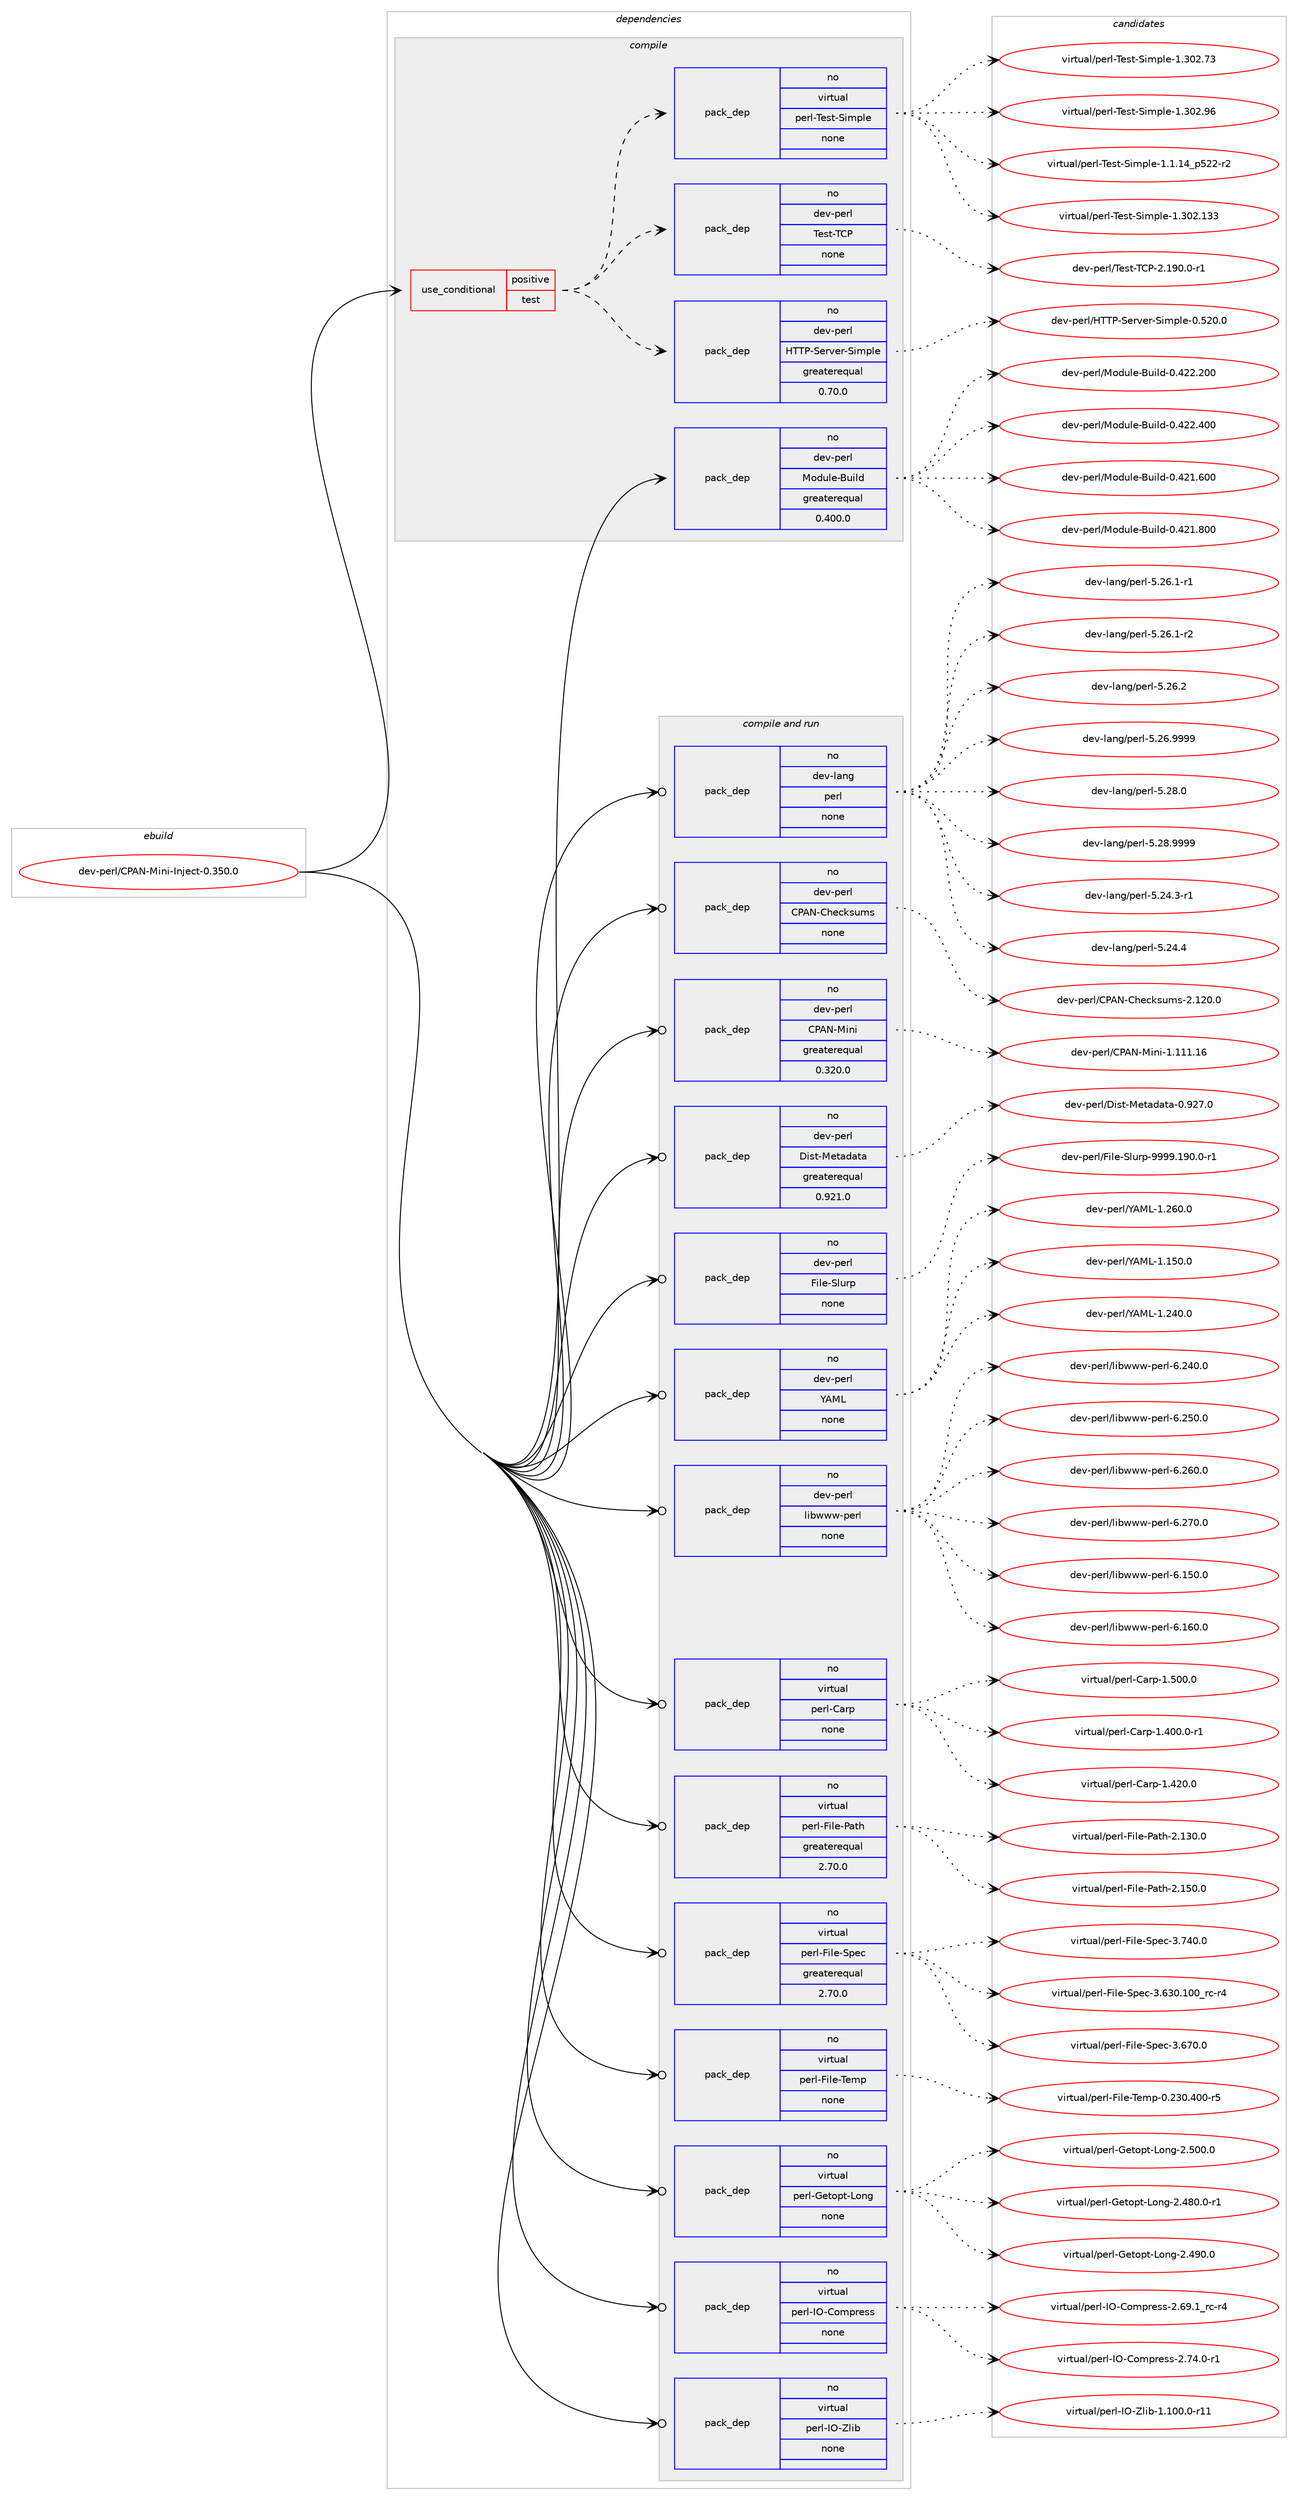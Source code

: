 digraph prolog {

# *************
# Graph options
# *************

newrank=true;
concentrate=true;
compound=true;
graph [rankdir=LR,fontname=Helvetica,fontsize=10,ranksep=1.5];#, ranksep=2.5, nodesep=0.2];
edge  [arrowhead=vee];
node  [fontname=Helvetica,fontsize=10];

# **********
# The ebuild
# **********

subgraph cluster_leftcol {
color=gray;
rank=same;
label=<<i>ebuild</i>>;
id [label="dev-perl/CPAN-Mini-Inject-0.350.0", color=red, width=4, href="../dev-perl/CPAN-Mini-Inject-0.350.0.svg"];
}

# ****************
# The dependencies
# ****************

subgraph cluster_midcol {
color=gray;
label=<<i>dependencies</i>>;
subgraph cluster_compile {
fillcolor="#eeeeee";
style=filled;
label=<<i>compile</i>>;
subgraph cond367735 {
dependency1377644 [label=<<TABLE BORDER="0" CELLBORDER="1" CELLSPACING="0" CELLPADDING="4"><TR><TD ROWSPAN="3" CELLPADDING="10">use_conditional</TD></TR><TR><TD>positive</TD></TR><TR><TD>test</TD></TR></TABLE>>, shape=none, color=red];
subgraph pack986866 {
dependency1377645 [label=<<TABLE BORDER="0" CELLBORDER="1" CELLSPACING="0" CELLPADDING="4" WIDTH="220"><TR><TD ROWSPAN="6" CELLPADDING="30">pack_dep</TD></TR><TR><TD WIDTH="110">no</TD></TR><TR><TD>dev-perl</TD></TR><TR><TD>HTTP-Server-Simple</TD></TR><TR><TD>greaterequal</TD></TR><TR><TD>0.70.0</TD></TR></TABLE>>, shape=none, color=blue];
}
dependency1377644:e -> dependency1377645:w [weight=20,style="dashed",arrowhead="vee"];
subgraph pack986867 {
dependency1377646 [label=<<TABLE BORDER="0" CELLBORDER="1" CELLSPACING="0" CELLPADDING="4" WIDTH="220"><TR><TD ROWSPAN="6" CELLPADDING="30">pack_dep</TD></TR><TR><TD WIDTH="110">no</TD></TR><TR><TD>dev-perl</TD></TR><TR><TD>Test-TCP</TD></TR><TR><TD>none</TD></TR><TR><TD></TD></TR></TABLE>>, shape=none, color=blue];
}
dependency1377644:e -> dependency1377646:w [weight=20,style="dashed",arrowhead="vee"];
subgraph pack986868 {
dependency1377647 [label=<<TABLE BORDER="0" CELLBORDER="1" CELLSPACING="0" CELLPADDING="4" WIDTH="220"><TR><TD ROWSPAN="6" CELLPADDING="30">pack_dep</TD></TR><TR><TD WIDTH="110">no</TD></TR><TR><TD>virtual</TD></TR><TR><TD>perl-Test-Simple</TD></TR><TR><TD>none</TD></TR><TR><TD></TD></TR></TABLE>>, shape=none, color=blue];
}
dependency1377644:e -> dependency1377647:w [weight=20,style="dashed",arrowhead="vee"];
}
id:e -> dependency1377644:w [weight=20,style="solid",arrowhead="vee"];
subgraph pack986869 {
dependency1377648 [label=<<TABLE BORDER="0" CELLBORDER="1" CELLSPACING="0" CELLPADDING="4" WIDTH="220"><TR><TD ROWSPAN="6" CELLPADDING="30">pack_dep</TD></TR><TR><TD WIDTH="110">no</TD></TR><TR><TD>dev-perl</TD></TR><TR><TD>Module-Build</TD></TR><TR><TD>greaterequal</TD></TR><TR><TD>0.400.0</TD></TR></TABLE>>, shape=none, color=blue];
}
id:e -> dependency1377648:w [weight=20,style="solid",arrowhead="vee"];
}
subgraph cluster_compileandrun {
fillcolor="#eeeeee";
style=filled;
label=<<i>compile and run</i>>;
subgraph pack986870 {
dependency1377649 [label=<<TABLE BORDER="0" CELLBORDER="1" CELLSPACING="0" CELLPADDING="4" WIDTH="220"><TR><TD ROWSPAN="6" CELLPADDING="30">pack_dep</TD></TR><TR><TD WIDTH="110">no</TD></TR><TR><TD>dev-lang</TD></TR><TR><TD>perl</TD></TR><TR><TD>none</TD></TR><TR><TD></TD></TR></TABLE>>, shape=none, color=blue];
}
id:e -> dependency1377649:w [weight=20,style="solid",arrowhead="odotvee"];
subgraph pack986871 {
dependency1377650 [label=<<TABLE BORDER="0" CELLBORDER="1" CELLSPACING="0" CELLPADDING="4" WIDTH="220"><TR><TD ROWSPAN="6" CELLPADDING="30">pack_dep</TD></TR><TR><TD WIDTH="110">no</TD></TR><TR><TD>dev-perl</TD></TR><TR><TD>CPAN-Checksums</TD></TR><TR><TD>none</TD></TR><TR><TD></TD></TR></TABLE>>, shape=none, color=blue];
}
id:e -> dependency1377650:w [weight=20,style="solid",arrowhead="odotvee"];
subgraph pack986872 {
dependency1377651 [label=<<TABLE BORDER="0" CELLBORDER="1" CELLSPACING="0" CELLPADDING="4" WIDTH="220"><TR><TD ROWSPAN="6" CELLPADDING="30">pack_dep</TD></TR><TR><TD WIDTH="110">no</TD></TR><TR><TD>dev-perl</TD></TR><TR><TD>CPAN-Mini</TD></TR><TR><TD>greaterequal</TD></TR><TR><TD>0.320.0</TD></TR></TABLE>>, shape=none, color=blue];
}
id:e -> dependency1377651:w [weight=20,style="solid",arrowhead="odotvee"];
subgraph pack986873 {
dependency1377652 [label=<<TABLE BORDER="0" CELLBORDER="1" CELLSPACING="0" CELLPADDING="4" WIDTH="220"><TR><TD ROWSPAN="6" CELLPADDING="30">pack_dep</TD></TR><TR><TD WIDTH="110">no</TD></TR><TR><TD>dev-perl</TD></TR><TR><TD>Dist-Metadata</TD></TR><TR><TD>greaterequal</TD></TR><TR><TD>0.921.0</TD></TR></TABLE>>, shape=none, color=blue];
}
id:e -> dependency1377652:w [weight=20,style="solid",arrowhead="odotvee"];
subgraph pack986874 {
dependency1377653 [label=<<TABLE BORDER="0" CELLBORDER="1" CELLSPACING="0" CELLPADDING="4" WIDTH="220"><TR><TD ROWSPAN="6" CELLPADDING="30">pack_dep</TD></TR><TR><TD WIDTH="110">no</TD></TR><TR><TD>dev-perl</TD></TR><TR><TD>File-Slurp</TD></TR><TR><TD>none</TD></TR><TR><TD></TD></TR></TABLE>>, shape=none, color=blue];
}
id:e -> dependency1377653:w [weight=20,style="solid",arrowhead="odotvee"];
subgraph pack986875 {
dependency1377654 [label=<<TABLE BORDER="0" CELLBORDER="1" CELLSPACING="0" CELLPADDING="4" WIDTH="220"><TR><TD ROWSPAN="6" CELLPADDING="30">pack_dep</TD></TR><TR><TD WIDTH="110">no</TD></TR><TR><TD>dev-perl</TD></TR><TR><TD>YAML</TD></TR><TR><TD>none</TD></TR><TR><TD></TD></TR></TABLE>>, shape=none, color=blue];
}
id:e -> dependency1377654:w [weight=20,style="solid",arrowhead="odotvee"];
subgraph pack986876 {
dependency1377655 [label=<<TABLE BORDER="0" CELLBORDER="1" CELLSPACING="0" CELLPADDING="4" WIDTH="220"><TR><TD ROWSPAN="6" CELLPADDING="30">pack_dep</TD></TR><TR><TD WIDTH="110">no</TD></TR><TR><TD>dev-perl</TD></TR><TR><TD>libwww-perl</TD></TR><TR><TD>none</TD></TR><TR><TD></TD></TR></TABLE>>, shape=none, color=blue];
}
id:e -> dependency1377655:w [weight=20,style="solid",arrowhead="odotvee"];
subgraph pack986877 {
dependency1377656 [label=<<TABLE BORDER="0" CELLBORDER="1" CELLSPACING="0" CELLPADDING="4" WIDTH="220"><TR><TD ROWSPAN="6" CELLPADDING="30">pack_dep</TD></TR><TR><TD WIDTH="110">no</TD></TR><TR><TD>virtual</TD></TR><TR><TD>perl-Carp</TD></TR><TR><TD>none</TD></TR><TR><TD></TD></TR></TABLE>>, shape=none, color=blue];
}
id:e -> dependency1377656:w [weight=20,style="solid",arrowhead="odotvee"];
subgraph pack986878 {
dependency1377657 [label=<<TABLE BORDER="0" CELLBORDER="1" CELLSPACING="0" CELLPADDING="4" WIDTH="220"><TR><TD ROWSPAN="6" CELLPADDING="30">pack_dep</TD></TR><TR><TD WIDTH="110">no</TD></TR><TR><TD>virtual</TD></TR><TR><TD>perl-File-Path</TD></TR><TR><TD>greaterequal</TD></TR><TR><TD>2.70.0</TD></TR></TABLE>>, shape=none, color=blue];
}
id:e -> dependency1377657:w [weight=20,style="solid",arrowhead="odotvee"];
subgraph pack986879 {
dependency1377658 [label=<<TABLE BORDER="0" CELLBORDER="1" CELLSPACING="0" CELLPADDING="4" WIDTH="220"><TR><TD ROWSPAN="6" CELLPADDING="30">pack_dep</TD></TR><TR><TD WIDTH="110">no</TD></TR><TR><TD>virtual</TD></TR><TR><TD>perl-File-Spec</TD></TR><TR><TD>greaterequal</TD></TR><TR><TD>2.70.0</TD></TR></TABLE>>, shape=none, color=blue];
}
id:e -> dependency1377658:w [weight=20,style="solid",arrowhead="odotvee"];
subgraph pack986880 {
dependency1377659 [label=<<TABLE BORDER="0" CELLBORDER="1" CELLSPACING="0" CELLPADDING="4" WIDTH="220"><TR><TD ROWSPAN="6" CELLPADDING="30">pack_dep</TD></TR><TR><TD WIDTH="110">no</TD></TR><TR><TD>virtual</TD></TR><TR><TD>perl-File-Temp</TD></TR><TR><TD>none</TD></TR><TR><TD></TD></TR></TABLE>>, shape=none, color=blue];
}
id:e -> dependency1377659:w [weight=20,style="solid",arrowhead="odotvee"];
subgraph pack986881 {
dependency1377660 [label=<<TABLE BORDER="0" CELLBORDER="1" CELLSPACING="0" CELLPADDING="4" WIDTH="220"><TR><TD ROWSPAN="6" CELLPADDING="30">pack_dep</TD></TR><TR><TD WIDTH="110">no</TD></TR><TR><TD>virtual</TD></TR><TR><TD>perl-Getopt-Long</TD></TR><TR><TD>none</TD></TR><TR><TD></TD></TR></TABLE>>, shape=none, color=blue];
}
id:e -> dependency1377660:w [weight=20,style="solid",arrowhead="odotvee"];
subgraph pack986882 {
dependency1377661 [label=<<TABLE BORDER="0" CELLBORDER="1" CELLSPACING="0" CELLPADDING="4" WIDTH="220"><TR><TD ROWSPAN="6" CELLPADDING="30">pack_dep</TD></TR><TR><TD WIDTH="110">no</TD></TR><TR><TD>virtual</TD></TR><TR><TD>perl-IO-Compress</TD></TR><TR><TD>none</TD></TR><TR><TD></TD></TR></TABLE>>, shape=none, color=blue];
}
id:e -> dependency1377661:w [weight=20,style="solid",arrowhead="odotvee"];
subgraph pack986883 {
dependency1377662 [label=<<TABLE BORDER="0" CELLBORDER="1" CELLSPACING="0" CELLPADDING="4" WIDTH="220"><TR><TD ROWSPAN="6" CELLPADDING="30">pack_dep</TD></TR><TR><TD WIDTH="110">no</TD></TR><TR><TD>virtual</TD></TR><TR><TD>perl-IO-Zlib</TD></TR><TR><TD>none</TD></TR><TR><TD></TD></TR></TABLE>>, shape=none, color=blue];
}
id:e -> dependency1377662:w [weight=20,style="solid",arrowhead="odotvee"];
}
subgraph cluster_run {
fillcolor="#eeeeee";
style=filled;
label=<<i>run</i>>;
}
}

# **************
# The candidates
# **************

subgraph cluster_choices {
rank=same;
color=gray;
label=<<i>candidates</i>>;

subgraph choice986866 {
color=black;
nodesep=1;
choice100101118451121011141084772848480458310111411810111445831051091121081014548465350484648 [label="dev-perl/HTTP-Server-Simple-0.520.0", color=red, width=4,href="../dev-perl/HTTP-Server-Simple-0.520.0.svg"];
dependency1377645:e -> choice100101118451121011141084772848480458310111411810111445831051091121081014548465350484648:w [style=dotted,weight="100"];
}
subgraph choice986867 {
color=black;
nodesep=1;
choice1001011184511210111410847841011151164584678045504649574846484511449 [label="dev-perl/Test-TCP-2.190.0-r1", color=red, width=4,href="../dev-perl/Test-TCP-2.190.0-r1.svg"];
dependency1377646:e -> choice1001011184511210111410847841011151164584678045504649574846484511449:w [style=dotted,weight="100"];
}
subgraph choice986868 {
color=black;
nodesep=1;
choice11810511411611797108471121011141084584101115116458310510911210810145494649464952951125350504511450 [label="virtual/perl-Test-Simple-1.1.14_p522-r2", color=red, width=4,href="../virtual/perl-Test-Simple-1.1.14_p522-r2.svg"];
choice11810511411611797108471121011141084584101115116458310510911210810145494651485046495151 [label="virtual/perl-Test-Simple-1.302.133", color=red, width=4,href="../virtual/perl-Test-Simple-1.302.133.svg"];
choice118105114116117971084711210111410845841011151164583105109112108101454946514850465551 [label="virtual/perl-Test-Simple-1.302.73", color=red, width=4,href="../virtual/perl-Test-Simple-1.302.73.svg"];
choice118105114116117971084711210111410845841011151164583105109112108101454946514850465754 [label="virtual/perl-Test-Simple-1.302.96", color=red, width=4,href="../virtual/perl-Test-Simple-1.302.96.svg"];
dependency1377647:e -> choice11810511411611797108471121011141084584101115116458310510911210810145494649464952951125350504511450:w [style=dotted,weight="100"];
dependency1377647:e -> choice11810511411611797108471121011141084584101115116458310510911210810145494651485046495151:w [style=dotted,weight="100"];
dependency1377647:e -> choice118105114116117971084711210111410845841011151164583105109112108101454946514850465551:w [style=dotted,weight="100"];
dependency1377647:e -> choice118105114116117971084711210111410845841011151164583105109112108101454946514850465754:w [style=dotted,weight="100"];
}
subgraph choice986869 {
color=black;
nodesep=1;
choice100101118451121011141084777111100117108101456611710510810045484652504946544848 [label="dev-perl/Module-Build-0.421.600", color=red, width=4,href="../dev-perl/Module-Build-0.421.600.svg"];
choice100101118451121011141084777111100117108101456611710510810045484652504946564848 [label="dev-perl/Module-Build-0.421.800", color=red, width=4,href="../dev-perl/Module-Build-0.421.800.svg"];
choice100101118451121011141084777111100117108101456611710510810045484652505046504848 [label="dev-perl/Module-Build-0.422.200", color=red, width=4,href="../dev-perl/Module-Build-0.422.200.svg"];
choice100101118451121011141084777111100117108101456611710510810045484652505046524848 [label="dev-perl/Module-Build-0.422.400", color=red, width=4,href="../dev-perl/Module-Build-0.422.400.svg"];
dependency1377648:e -> choice100101118451121011141084777111100117108101456611710510810045484652504946544848:w [style=dotted,weight="100"];
dependency1377648:e -> choice100101118451121011141084777111100117108101456611710510810045484652504946564848:w [style=dotted,weight="100"];
dependency1377648:e -> choice100101118451121011141084777111100117108101456611710510810045484652505046504848:w [style=dotted,weight="100"];
dependency1377648:e -> choice100101118451121011141084777111100117108101456611710510810045484652505046524848:w [style=dotted,weight="100"];
}
subgraph choice986870 {
color=black;
nodesep=1;
choice100101118451089711010347112101114108455346505246514511449 [label="dev-lang/perl-5.24.3-r1", color=red, width=4,href="../dev-lang/perl-5.24.3-r1.svg"];
choice10010111845108971101034711210111410845534650524652 [label="dev-lang/perl-5.24.4", color=red, width=4,href="../dev-lang/perl-5.24.4.svg"];
choice100101118451089711010347112101114108455346505446494511449 [label="dev-lang/perl-5.26.1-r1", color=red, width=4,href="../dev-lang/perl-5.26.1-r1.svg"];
choice100101118451089711010347112101114108455346505446494511450 [label="dev-lang/perl-5.26.1-r2", color=red, width=4,href="../dev-lang/perl-5.26.1-r2.svg"];
choice10010111845108971101034711210111410845534650544650 [label="dev-lang/perl-5.26.2", color=red, width=4,href="../dev-lang/perl-5.26.2.svg"];
choice10010111845108971101034711210111410845534650544657575757 [label="dev-lang/perl-5.26.9999", color=red, width=4,href="../dev-lang/perl-5.26.9999.svg"];
choice10010111845108971101034711210111410845534650564648 [label="dev-lang/perl-5.28.0", color=red, width=4,href="../dev-lang/perl-5.28.0.svg"];
choice10010111845108971101034711210111410845534650564657575757 [label="dev-lang/perl-5.28.9999", color=red, width=4,href="../dev-lang/perl-5.28.9999.svg"];
dependency1377649:e -> choice100101118451089711010347112101114108455346505246514511449:w [style=dotted,weight="100"];
dependency1377649:e -> choice10010111845108971101034711210111410845534650524652:w [style=dotted,weight="100"];
dependency1377649:e -> choice100101118451089711010347112101114108455346505446494511449:w [style=dotted,weight="100"];
dependency1377649:e -> choice100101118451089711010347112101114108455346505446494511450:w [style=dotted,weight="100"];
dependency1377649:e -> choice10010111845108971101034711210111410845534650544650:w [style=dotted,weight="100"];
dependency1377649:e -> choice10010111845108971101034711210111410845534650544657575757:w [style=dotted,weight="100"];
dependency1377649:e -> choice10010111845108971101034711210111410845534650564648:w [style=dotted,weight="100"];
dependency1377649:e -> choice10010111845108971101034711210111410845534650564657575757:w [style=dotted,weight="100"];
}
subgraph choice986871 {
color=black;
nodesep=1;
choice1001011184511210111410847678065784567104101991071151171091154550464950484648 [label="dev-perl/CPAN-Checksums-2.120.0", color=red, width=4,href="../dev-perl/CPAN-Checksums-2.120.0.svg"];
dependency1377650:e -> choice1001011184511210111410847678065784567104101991071151171091154550464950484648:w [style=dotted,weight="100"];
}
subgraph choice986872 {
color=black;
nodesep=1;
choice1001011184511210111410847678065784577105110105454946494949464954 [label="dev-perl/CPAN-Mini-1.111.16", color=red, width=4,href="../dev-perl/CPAN-Mini-1.111.16.svg"];
dependency1377651:e -> choice1001011184511210111410847678065784577105110105454946494949464954:w [style=dotted,weight="100"];
}
subgraph choice986873 {
color=black;
nodesep=1;
choice10010111845112101114108476810511511645771011169710097116974548465750554648 [label="dev-perl/Dist-Metadata-0.927.0", color=red, width=4,href="../dev-perl/Dist-Metadata-0.927.0.svg"];
dependency1377652:e -> choice10010111845112101114108476810511511645771011169710097116974548465750554648:w [style=dotted,weight="100"];
}
subgraph choice986874 {
color=black;
nodesep=1;
choice100101118451121011141084770105108101458310811711411245575757574649574846484511449 [label="dev-perl/File-Slurp-9999.190.0-r1", color=red, width=4,href="../dev-perl/File-Slurp-9999.190.0-r1.svg"];
dependency1377653:e -> choice100101118451121011141084770105108101458310811711411245575757574649574846484511449:w [style=dotted,weight="100"];
}
subgraph choice986875 {
color=black;
nodesep=1;
choice1001011184511210111410847896577764549464953484648 [label="dev-perl/YAML-1.150.0", color=red, width=4,href="../dev-perl/YAML-1.150.0.svg"];
choice1001011184511210111410847896577764549465052484648 [label="dev-perl/YAML-1.240.0", color=red, width=4,href="../dev-perl/YAML-1.240.0.svg"];
choice1001011184511210111410847896577764549465054484648 [label="dev-perl/YAML-1.260.0", color=red, width=4,href="../dev-perl/YAML-1.260.0.svg"];
dependency1377654:e -> choice1001011184511210111410847896577764549464953484648:w [style=dotted,weight="100"];
dependency1377654:e -> choice1001011184511210111410847896577764549465052484648:w [style=dotted,weight="100"];
dependency1377654:e -> choice1001011184511210111410847896577764549465054484648:w [style=dotted,weight="100"];
}
subgraph choice986876 {
color=black;
nodesep=1;
choice100101118451121011141084710810598119119119451121011141084554464953484648 [label="dev-perl/libwww-perl-6.150.0", color=red, width=4,href="../dev-perl/libwww-perl-6.150.0.svg"];
choice100101118451121011141084710810598119119119451121011141084554464954484648 [label="dev-perl/libwww-perl-6.160.0", color=red, width=4,href="../dev-perl/libwww-perl-6.160.0.svg"];
choice100101118451121011141084710810598119119119451121011141084554465052484648 [label="dev-perl/libwww-perl-6.240.0", color=red, width=4,href="../dev-perl/libwww-perl-6.240.0.svg"];
choice100101118451121011141084710810598119119119451121011141084554465053484648 [label="dev-perl/libwww-perl-6.250.0", color=red, width=4,href="../dev-perl/libwww-perl-6.250.0.svg"];
choice100101118451121011141084710810598119119119451121011141084554465054484648 [label="dev-perl/libwww-perl-6.260.0", color=red, width=4,href="../dev-perl/libwww-perl-6.260.0.svg"];
choice100101118451121011141084710810598119119119451121011141084554465055484648 [label="dev-perl/libwww-perl-6.270.0", color=red, width=4,href="../dev-perl/libwww-perl-6.270.0.svg"];
dependency1377655:e -> choice100101118451121011141084710810598119119119451121011141084554464953484648:w [style=dotted,weight="100"];
dependency1377655:e -> choice100101118451121011141084710810598119119119451121011141084554464954484648:w [style=dotted,weight="100"];
dependency1377655:e -> choice100101118451121011141084710810598119119119451121011141084554465052484648:w [style=dotted,weight="100"];
dependency1377655:e -> choice100101118451121011141084710810598119119119451121011141084554465053484648:w [style=dotted,weight="100"];
dependency1377655:e -> choice100101118451121011141084710810598119119119451121011141084554465054484648:w [style=dotted,weight="100"];
dependency1377655:e -> choice100101118451121011141084710810598119119119451121011141084554465055484648:w [style=dotted,weight="100"];
}
subgraph choice986877 {
color=black;
nodesep=1;
choice118105114116117971084711210111410845679711411245494652484846484511449 [label="virtual/perl-Carp-1.400.0-r1", color=red, width=4,href="../virtual/perl-Carp-1.400.0-r1.svg"];
choice11810511411611797108471121011141084567971141124549465250484648 [label="virtual/perl-Carp-1.420.0", color=red, width=4,href="../virtual/perl-Carp-1.420.0.svg"];
choice11810511411611797108471121011141084567971141124549465348484648 [label="virtual/perl-Carp-1.500.0", color=red, width=4,href="../virtual/perl-Carp-1.500.0.svg"];
dependency1377656:e -> choice118105114116117971084711210111410845679711411245494652484846484511449:w [style=dotted,weight="100"];
dependency1377656:e -> choice11810511411611797108471121011141084567971141124549465250484648:w [style=dotted,weight="100"];
dependency1377656:e -> choice11810511411611797108471121011141084567971141124549465348484648:w [style=dotted,weight="100"];
}
subgraph choice986878 {
color=black;
nodesep=1;
choice118105114116117971084711210111410845701051081014580971161044550464951484648 [label="virtual/perl-File-Path-2.130.0", color=red, width=4,href="../virtual/perl-File-Path-2.130.0.svg"];
choice118105114116117971084711210111410845701051081014580971161044550464953484648 [label="virtual/perl-File-Path-2.150.0", color=red, width=4,href="../virtual/perl-File-Path-2.150.0.svg"];
dependency1377657:e -> choice118105114116117971084711210111410845701051081014580971161044550464951484648:w [style=dotted,weight="100"];
dependency1377657:e -> choice118105114116117971084711210111410845701051081014580971161044550464953484648:w [style=dotted,weight="100"];
}
subgraph choice986879 {
color=black;
nodesep=1;
choice118105114116117971084711210111410845701051081014583112101994551465451484649484895114994511452 [label="virtual/perl-File-Spec-3.630.100_rc-r4", color=red, width=4,href="../virtual/perl-File-Spec-3.630.100_rc-r4.svg"];
choice118105114116117971084711210111410845701051081014583112101994551465455484648 [label="virtual/perl-File-Spec-3.670.0", color=red, width=4,href="../virtual/perl-File-Spec-3.670.0.svg"];
choice118105114116117971084711210111410845701051081014583112101994551465552484648 [label="virtual/perl-File-Spec-3.740.0", color=red, width=4,href="../virtual/perl-File-Spec-3.740.0.svg"];
dependency1377658:e -> choice118105114116117971084711210111410845701051081014583112101994551465451484649484895114994511452:w [style=dotted,weight="100"];
dependency1377658:e -> choice118105114116117971084711210111410845701051081014583112101994551465455484648:w [style=dotted,weight="100"];
dependency1377658:e -> choice118105114116117971084711210111410845701051081014583112101994551465552484648:w [style=dotted,weight="100"];
}
subgraph choice986880 {
color=black;
nodesep=1;
choice118105114116117971084711210111410845701051081014584101109112454846505148465248484511453 [label="virtual/perl-File-Temp-0.230.400-r5", color=red, width=4,href="../virtual/perl-File-Temp-0.230.400-r5.svg"];
dependency1377659:e -> choice118105114116117971084711210111410845701051081014584101109112454846505148465248484511453:w [style=dotted,weight="100"];
}
subgraph choice986881 {
color=black;
nodesep=1;
choice11810511411611797108471121011141084571101116111112116457611111010345504652564846484511449 [label="virtual/perl-Getopt-Long-2.480.0-r1", color=red, width=4,href="../virtual/perl-Getopt-Long-2.480.0-r1.svg"];
choice1181051141161179710847112101114108457110111611111211645761111101034550465257484648 [label="virtual/perl-Getopt-Long-2.490.0", color=red, width=4,href="../virtual/perl-Getopt-Long-2.490.0.svg"];
choice1181051141161179710847112101114108457110111611111211645761111101034550465348484648 [label="virtual/perl-Getopt-Long-2.500.0", color=red, width=4,href="../virtual/perl-Getopt-Long-2.500.0.svg"];
dependency1377660:e -> choice11810511411611797108471121011141084571101116111112116457611111010345504652564846484511449:w [style=dotted,weight="100"];
dependency1377660:e -> choice1181051141161179710847112101114108457110111611111211645761111101034550465257484648:w [style=dotted,weight="100"];
dependency1377660:e -> choice1181051141161179710847112101114108457110111611111211645761111101034550465348484648:w [style=dotted,weight="100"];
}
subgraph choice986882 {
color=black;
nodesep=1;
choice118105114116117971084711210111410845737945671111091121141011151154550465457464995114994511452 [label="virtual/perl-IO-Compress-2.69.1_rc-r4", color=red, width=4,href="../virtual/perl-IO-Compress-2.69.1_rc-r4.svg"];
choice11810511411611797108471121011141084573794567111109112114101115115455046555246484511449 [label="virtual/perl-IO-Compress-2.74.0-r1", color=red, width=4,href="../virtual/perl-IO-Compress-2.74.0-r1.svg"];
dependency1377661:e -> choice118105114116117971084711210111410845737945671111091121141011151154550465457464995114994511452:w [style=dotted,weight="100"];
dependency1377661:e -> choice11810511411611797108471121011141084573794567111109112114101115115455046555246484511449:w [style=dotted,weight="100"];
}
subgraph choice986883 {
color=black;
nodesep=1;
choice11810511411611797108471121011141084573794590108105984549464948484648451144949 [label="virtual/perl-IO-Zlib-1.100.0-r11", color=red, width=4,href="../virtual/perl-IO-Zlib-1.100.0-r11.svg"];
dependency1377662:e -> choice11810511411611797108471121011141084573794590108105984549464948484648451144949:w [style=dotted,weight="100"];
}
}

}
